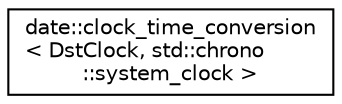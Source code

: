 digraph "Graphical Class Hierarchy"
{
 // LATEX_PDF_SIZE
  edge [fontname="Helvetica",fontsize="10",labelfontname="Helvetica",labelfontsize="10"];
  node [fontname="Helvetica",fontsize="10",shape=record];
  rankdir="LR";
  Node0 [label="date::clock_time_conversion\l\< DstClock, std::chrono\l::system_clock \>",height=0.2,width=0.4,color="black", fillcolor="white", style="filled",URL="$structdate_1_1clock__time__conversion_3_01DstClock_00_01std_1_1chrono_1_1system__clock_01_4.html",tooltip=" "];
}
